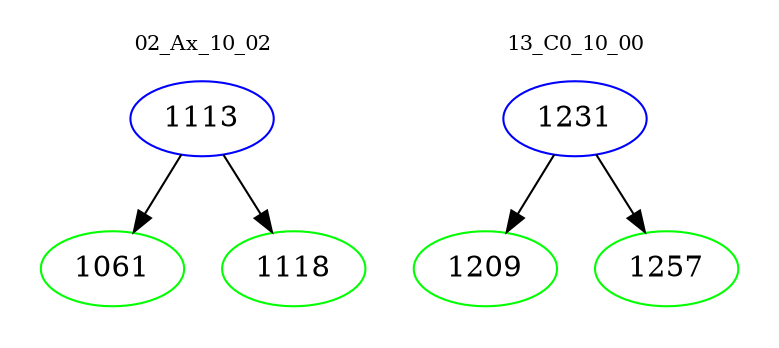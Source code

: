 digraph{
subgraph cluster_0 {
color = white
label = "02_Ax_10_02";
fontsize=10;
T0_1113 [label="1113", color="blue"]
T0_1113 -> T0_1061 [color="black"]
T0_1061 [label="1061", color="green"]
T0_1113 -> T0_1118 [color="black"]
T0_1118 [label="1118", color="green"]
}
subgraph cluster_1 {
color = white
label = "13_C0_10_00";
fontsize=10;
T1_1231 [label="1231", color="blue"]
T1_1231 -> T1_1209 [color="black"]
T1_1209 [label="1209", color="green"]
T1_1231 -> T1_1257 [color="black"]
T1_1257 [label="1257", color="green"]
}
}
